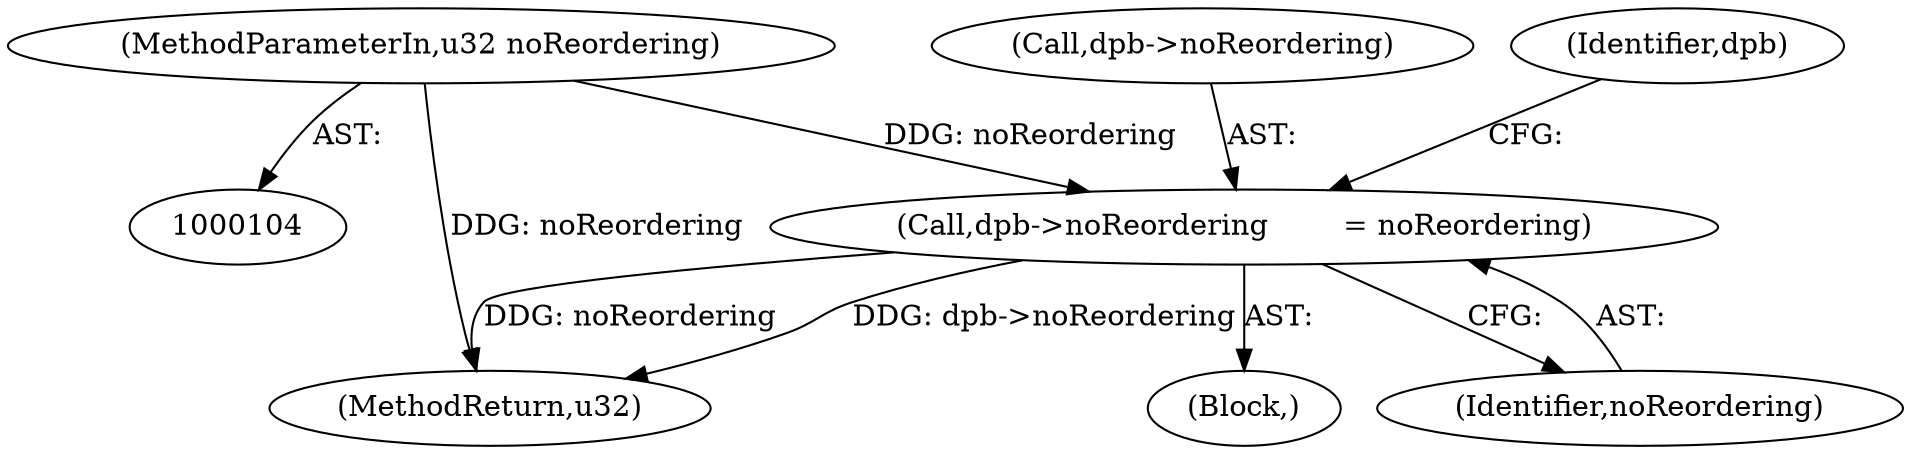 digraph "0_Android_590d1729883f700ab905cdc9ad850f3ddd7e1f56@pointer" {
"1000177" [label="(Call,dpb->noReordering        = noReordering)"];
"1000110" [label="(MethodParameterIn,u32 noReordering)"];
"1000329" [label="(MethodReturn,u32)"];
"1000178" [label="(Call,dpb->noReordering)"];
"1000111" [label="(Block,)"];
"1000177" [label="(Call,dpb->noReordering        = noReordering)"];
"1000110" [label="(MethodParameterIn,u32 noReordering)"];
"1000181" [label="(Identifier,noReordering)"];
"1000184" [label="(Identifier,dpb)"];
"1000177" -> "1000111"  [label="AST: "];
"1000177" -> "1000181"  [label="CFG: "];
"1000178" -> "1000177"  [label="AST: "];
"1000181" -> "1000177"  [label="AST: "];
"1000184" -> "1000177"  [label="CFG: "];
"1000177" -> "1000329"  [label="DDG: dpb->noReordering"];
"1000177" -> "1000329"  [label="DDG: noReordering"];
"1000110" -> "1000177"  [label="DDG: noReordering"];
"1000110" -> "1000104"  [label="AST: "];
"1000110" -> "1000329"  [label="DDG: noReordering"];
}
